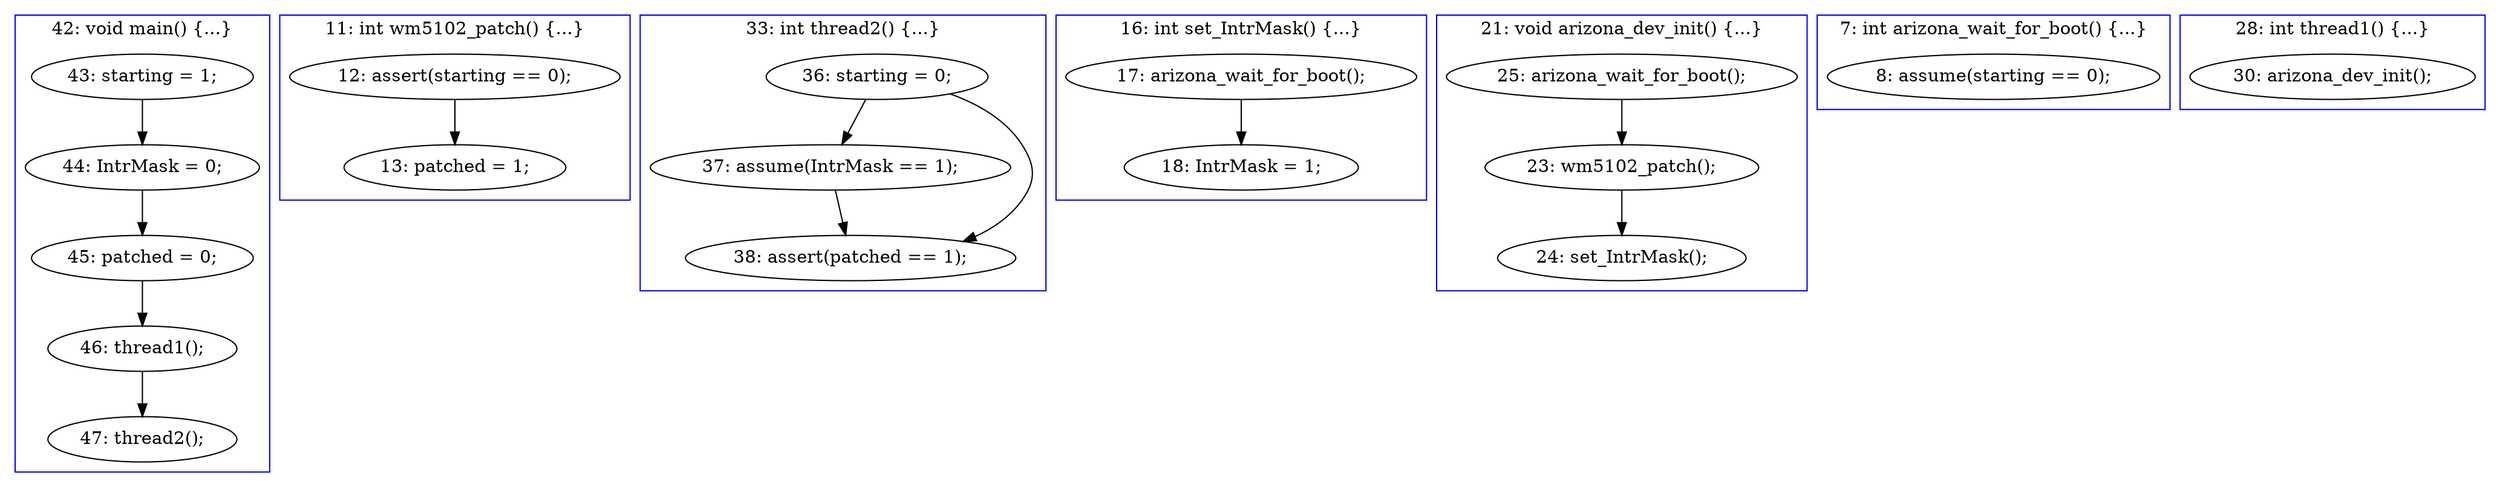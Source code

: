 digraph PartialOrder {
	compound = true
	"45: patched = 0;" -> "46: thread1();"
	"12: assert(starting == 0);" -> "13: patched = 1;"
	"36: starting = 0;" -> "37: assume(IntrMask == 1);"
	"17: arizona_wait_for_boot();" -> "18: IntrMask = 1;"
	"37: assume(IntrMask == 1);" -> "38: assert(patched == 1);"
	"23: wm5102_patch();" -> "24: set_IntrMask();"
	"44: IntrMask = 0;" -> "45: patched = 0;"
	"46: thread1();" -> "47: thread2();"
	"36: starting = 0;" -> "38: assert(patched == 1);"
	"25: arizona_wait_for_boot();" -> "23: wm5102_patch();"
	"43: starting = 1;" -> "44: IntrMask = 0;"
	subgraph cluster5 {
		label = "7: int arizona_wait_for_boot() {...}"
		color = blue
		"8: assume(starting == 0);"  [label = "8: assume(starting == 0);"]
	}
	subgraph cluster2 {
		label = "28: int thread1() {...}"
		color = blue
		"30: arizona_dev_init();"  [label = "30: arizona_dev_init();"]
	}
	subgraph cluster7 {
		label = "11: int wm5102_patch() {...}"
		color = blue
		"12: assert(starting == 0);"  [label = "12: assert(starting == 0);"]
		"13: patched = 1;"  [label = "13: patched = 1;"]
	}
	subgraph cluster3 {
		label = "21: void arizona_dev_init() {...}"
		color = blue
		"25: arizona_wait_for_boot();"  [label = "25: arizona_wait_for_boot();"]
		"23: wm5102_patch();"  [label = "23: wm5102_patch();"]
		"24: set_IntrMask();"  [label = "24: set_IntrMask();"]
	}
	subgraph cluster6 {
		label = "16: int set_IntrMask() {...}"
		color = blue
		"18: IntrMask = 1;"  [label = "18: IntrMask = 1;"]
		"17: arizona_wait_for_boot();"  [label = "17: arizona_wait_for_boot();"]
	}
	subgraph cluster4 {
		label = "33: int thread2() {...}"
		color = blue
		"36: starting = 0;"  [label = "36: starting = 0;"]
		"38: assert(patched == 1);"  [label = "38: assert(patched == 1);"]
		"37: assume(IntrMask == 1);"  [label = "37: assume(IntrMask == 1);"]
	}
	subgraph cluster1 {
		label = "42: void main() {...}"
		color = blue
		"47: thread2();"  [label = "47: thread2();"]
		"44: IntrMask = 0;"  [label = "44: IntrMask = 0;"]
		"43: starting = 1;"  [label = "43: starting = 1;"]
		"46: thread1();"  [label = "46: thread1();"]
		"45: patched = 0;"  [label = "45: patched = 0;"]
	}
}